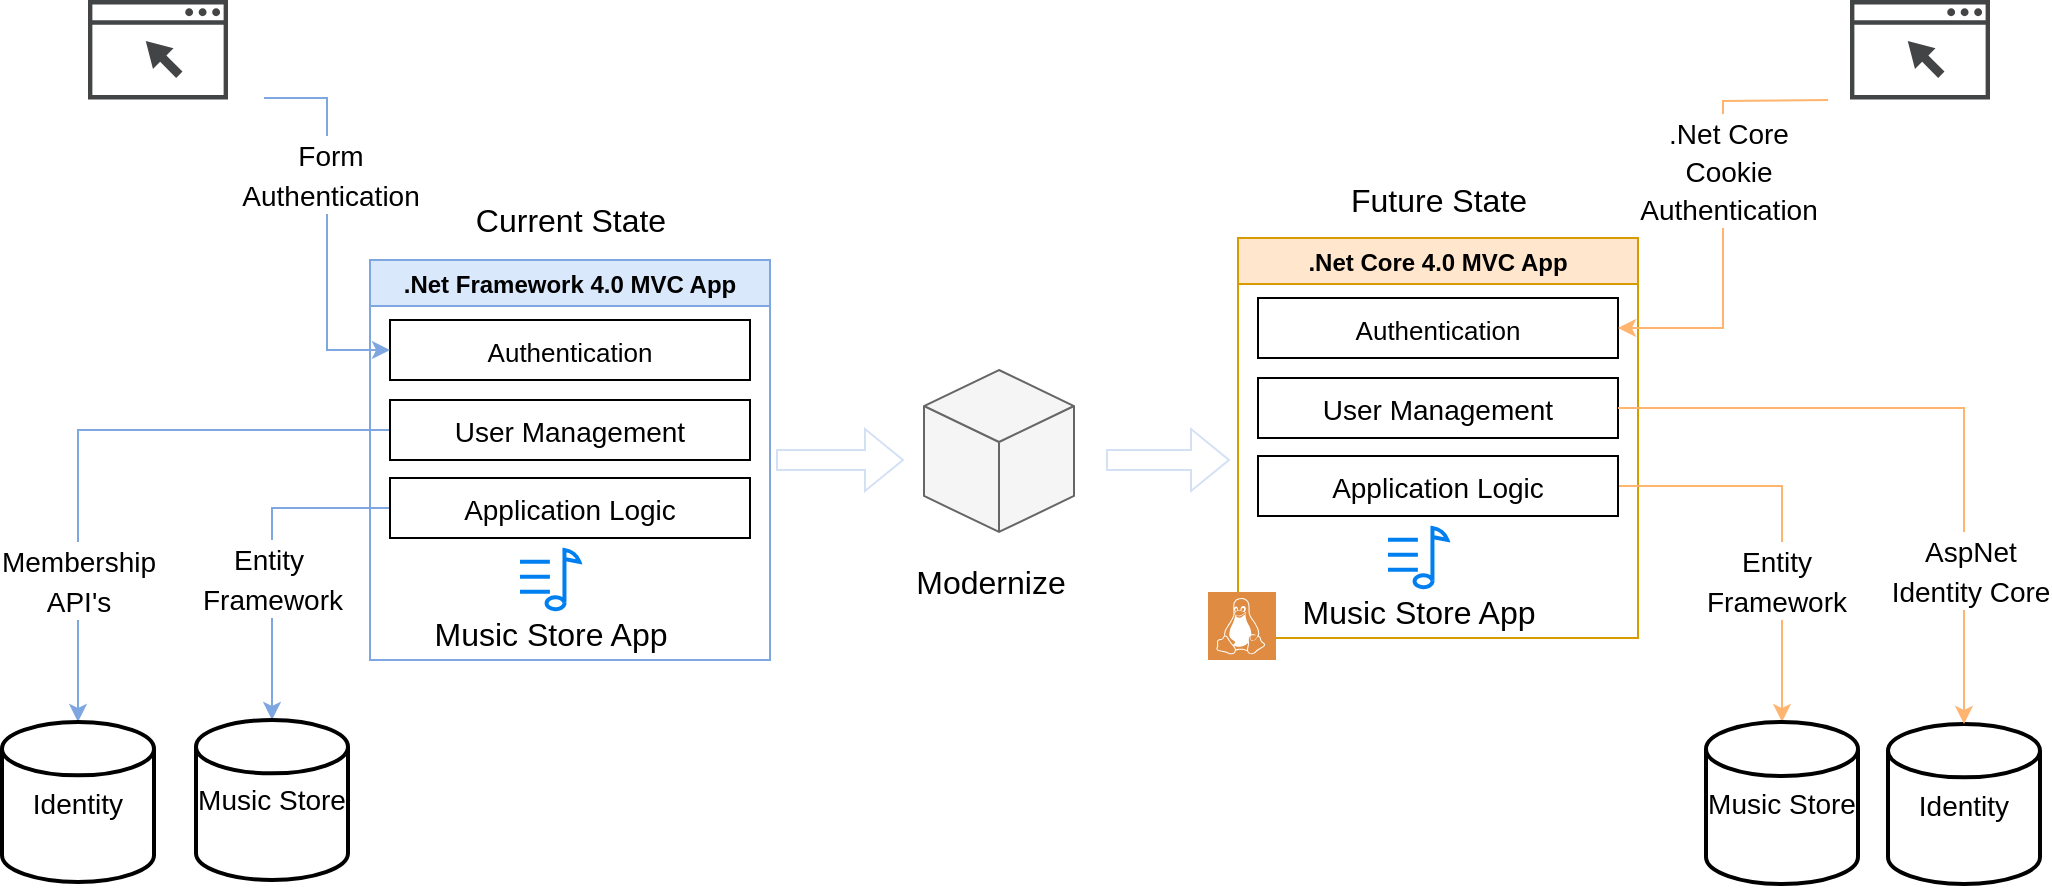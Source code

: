 <mxfile version="13.5.5" type="github">
  <diagram id="gPHuf9VsB1EnmT0cgGwY" name="Page-1">
    <mxGraphModel dx="1822" dy="794" grid="0" gridSize="10" guides="1" tooltips="1" connect="1" arrows="1" fold="1" page="0" pageScale="1" pageWidth="850" pageHeight="1100" math="0" shadow="0">
      <root>
        <mxCell id="0" />
        <mxCell id="1" parent="0" />
        <mxCell id="P4rQuA9o9oAKyjK2VUAx-17" value="" style="edgeStyle=orthogonalEdgeStyle;rounded=0;orthogonalLoop=1;jettySize=auto;html=1;fontSize=16;entryX=0.5;entryY=0;entryDx=0;entryDy=0;entryPerimeter=0;strokeColor=#7EA6E0;" edge="1" parent="1" source="P4rQuA9o9oAKyjK2VUAx-11" target="P4rQuA9o9oAKyjK2VUAx-20">
          <mxGeometry relative="1" as="geometry">
            <mxPoint x="35" y="420" as="targetPoint" />
          </mxGeometry>
        </mxCell>
        <mxCell id="P4rQuA9o9oAKyjK2VUAx-30" value="&lt;span style=&quot;font-size: 14px;&quot;&gt;Membership &lt;br&gt;API&#39;s&lt;/span&gt;" style="edgeLabel;html=1;align=center;verticalAlign=middle;resizable=0;points=[];fontSize=16;labelBackgroundColor=#ffffff;labelBorderColor=none;" vertex="1" connectable="0" parent="P4rQuA9o9oAKyjK2VUAx-17">
          <mxGeometry x="-0.066" y="44" relative="1" as="geometry">
            <mxPoint x="-15" y="30.85" as="offset" />
          </mxGeometry>
        </mxCell>
        <mxCell id="P4rQuA9o9oAKyjK2VUAx-56" value="" style="edgeStyle=orthogonalEdgeStyle;rounded=0;orthogonalLoop=1;jettySize=auto;html=1;startArrow=none;startFill=0;endArrow=classic;endFill=1;fontSize=16;fontColor=#000000;strokeColor=#D4E1F5;shape=flexArrow;" edge="1" parent="1">
          <mxGeometry relative="1" as="geometry">
            <mxPoint x="363" y="340" as="sourcePoint" />
            <mxPoint x="427" y="340" as="targetPoint" />
          </mxGeometry>
        </mxCell>
        <mxCell id="P4rQuA9o9oAKyjK2VUAx-2" value=".Net Framework 4.0 MVC App" style="swimlane;fillColor=#dae8fc;strokeColor=#7EA6E0;" vertex="1" parent="1">
          <mxGeometry x="160" y="240" width="200" height="200" as="geometry">
            <mxRectangle x="135" y="240" width="160" height="23" as="alternateBounds" />
          </mxGeometry>
        </mxCell>
        <mxCell id="P4rQuA9o9oAKyjK2VUAx-10" value="&lt;font style=&quot;font-size: 13px&quot;&gt;Authentication&lt;/font&gt;" style="rounded=0;whiteSpace=wrap;html=1;fontSize=16;" vertex="1" parent="P4rQuA9o9oAKyjK2VUAx-2">
          <mxGeometry x="10" y="30" width="180" height="30" as="geometry" />
        </mxCell>
        <mxCell id="P4rQuA9o9oAKyjK2VUAx-11" value="&lt;font style=&quot;font-size: 14px&quot;&gt;User Management&lt;/font&gt;" style="rounded=0;whiteSpace=wrap;html=1;fontSize=16;" vertex="1" parent="P4rQuA9o9oAKyjK2VUAx-2">
          <mxGeometry x="10" y="70" width="180" height="30" as="geometry" />
        </mxCell>
        <mxCell id="P4rQuA9o9oAKyjK2VUAx-9" value="" style="html=1;verticalLabelPosition=bottom;align=center;labelBackgroundColor=#ffffff;verticalAlign=top;strokeWidth=2;strokeColor=#0080F0;shadow=0;dashed=0;shape=mxgraph.ios7.icons.note;pointerEvents=1;fontSize=16;" vertex="1" parent="P4rQuA9o9oAKyjK2VUAx-2">
          <mxGeometry x="75" y="145" width="29.7" height="29.7" as="geometry" />
        </mxCell>
        <mxCell id="P4rQuA9o9oAKyjK2VUAx-27" value="&lt;font style=&quot;font-size: 16px&quot;&gt;Music Store App&lt;/font&gt;" style="text;html=1;align=center;verticalAlign=middle;resizable=0;points=[];autosize=1;fontSize=16;" vertex="1" parent="P4rQuA9o9oAKyjK2VUAx-2">
          <mxGeometry x="24.85" y="176.7" width="130" height="20" as="geometry" />
        </mxCell>
        <mxCell id="P4rQuA9o9oAKyjK2VUAx-7" value="Current State" style="text;html=1;align=center;verticalAlign=middle;resizable=0;points=[];autosize=1;fontSize=16;fontStyle=0" vertex="1" parent="1">
          <mxGeometry x="205" y="210" width="110" height="20" as="geometry" />
        </mxCell>
        <mxCell id="P4rQuA9o9oAKyjK2VUAx-19" value="" style="edgeStyle=orthogonalEdgeStyle;rounded=0;orthogonalLoop=1;jettySize=auto;html=1;fontSize=16;entryX=0.5;entryY=0;entryDx=0;entryDy=0;entryPerimeter=0;strokeColor=#7EA6E0;" edge="1" parent="1" source="P4rQuA9o9oAKyjK2VUAx-12" target="P4rQuA9o9oAKyjK2VUAx-21">
          <mxGeometry relative="1" as="geometry">
            <mxPoint x="95" y="420" as="targetPoint" />
          </mxGeometry>
        </mxCell>
        <mxCell id="P4rQuA9o9oAKyjK2VUAx-29" value="&lt;span style=&quot;font-size: 14px;&quot;&gt;Entity&amp;nbsp;&lt;/span&gt;&lt;br style=&quot;font-size: 14px;&quot;&gt;&lt;span style=&quot;font-size: 14px;&quot;&gt;Framework&lt;/span&gt;" style="edgeLabel;html=1;align=center;verticalAlign=middle;resizable=0;points=[];fontSize=16;labelBackgroundColor=#ffffff;labelBorderColor=none;" vertex="1" connectable="0" parent="P4rQuA9o9oAKyjK2VUAx-19">
          <mxGeometry x="0.649" y="1" relative="1" as="geometry">
            <mxPoint x="-1" y="-42" as="offset" />
          </mxGeometry>
        </mxCell>
        <mxCell id="P4rQuA9o9oAKyjK2VUAx-12" value="&lt;font style=&quot;font-size: 14px&quot;&gt;Application Logic&lt;/font&gt;" style="rounded=0;whiteSpace=wrap;html=1;fontSize=16;" vertex="1" parent="1">
          <mxGeometry x="170" y="349" width="180" height="30" as="geometry" />
        </mxCell>
        <mxCell id="P4rQuA9o9oAKyjK2VUAx-13" value="" style="pointerEvents=1;shadow=0;dashed=0;html=1;strokeColor=none;fillColor=#434445;aspect=fixed;labelPosition=center;verticalLabelPosition=bottom;verticalAlign=top;align=center;outlineConnect=0;shape=mxgraph.vvd.web_browser;fontSize=16;" vertex="1" parent="1">
          <mxGeometry x="19" y="110" width="70" height="49.7" as="geometry" />
        </mxCell>
        <mxCell id="P4rQuA9o9oAKyjK2VUAx-26" value="" style="edgeStyle=orthogonalEdgeStyle;rounded=0;orthogonalLoop=1;jettySize=auto;html=1;fontSize=16;entryX=0;entryY=0.5;entryDx=0;entryDy=0;strokeColor=#7EA6E0;" edge="1" parent="1" source="P4rQuA9o9oAKyjK2VUAx-14" target="P4rQuA9o9oAKyjK2VUAx-10">
          <mxGeometry relative="1" as="geometry" />
        </mxCell>
        <mxCell id="P4rQuA9o9oAKyjK2VUAx-31" value="&lt;span style=&quot;font-size: 14px&quot;&gt;Form &lt;br&gt;Authentication&lt;/span&gt;" style="edgeLabel;html=1;align=center;verticalAlign=middle;resizable=0;points=[];fontSize=16;labelBorderColor=none;" vertex="1" connectable="0" parent="P4rQuA9o9oAKyjK2VUAx-26">
          <mxGeometry x="-0.641" y="-21" relative="1" as="geometry">
            <mxPoint x="22" y="35" as="offset" />
          </mxGeometry>
        </mxCell>
        <mxCell id="P4rQuA9o9oAKyjK2VUAx-14" value="" style="shape=image;html=1;verticalAlign=top;verticalLabelPosition=bottom;labelBackgroundColor=#ffffff;imageAspect=0;aspect=fixed;image=https://cdn3.iconfinder.com/data/icons/tidee-food/24/016_049_cookie_biscuit_baking_food-128.png;fontSize=16;" vertex="1" parent="1">
          <mxGeometry x="67" y="139" width="40" height="40" as="geometry" />
        </mxCell>
        <mxCell id="P4rQuA9o9oAKyjK2VUAx-20" value="&lt;font style=&quot;font-size: 14px&quot;&gt;Identity&lt;/font&gt;" style="strokeWidth=2;html=1;shape=mxgraph.flowchart.database;whiteSpace=wrap;fontSize=16;" vertex="1" parent="1">
          <mxGeometry x="-24" y="471" width="76" height="80" as="geometry" />
        </mxCell>
        <mxCell id="P4rQuA9o9oAKyjK2VUAx-21" value="&lt;blockquote style=&quot;margin: 0 0 0 40px ; border: none ; padding: 0px&quot;&gt;&lt;/blockquote&gt;&lt;span style=&quot;font-size: 14px&quot;&gt;&lt;div&gt;&lt;span&gt;Music&amp;nbsp;&lt;/span&gt;&lt;span&gt;Store&lt;/span&gt;&lt;/div&gt;&lt;/span&gt;" style="strokeWidth=2;html=1;shape=mxgraph.flowchart.database;whiteSpace=wrap;fontSize=16;" vertex="1" parent="1">
          <mxGeometry x="73" y="470" width="76" height="80" as="geometry" />
        </mxCell>
        <mxCell id="P4rQuA9o9oAKyjK2VUAx-32" value="" style="html=1;whiteSpace=wrap;shape=isoCube2;backgroundOutline=1;isoAngle=15;labelBackgroundColor=#D4E1F5;fontSize=16;fillColor=#f5f5f5;strokeColor=#666666;fontColor=#333333;" vertex="1" parent="1">
          <mxGeometry x="437" y="295" width="75" height="81" as="geometry" />
        </mxCell>
        <mxCell id="P4rQuA9o9oAKyjK2VUAx-33" value="Modernize" style="text;html=1;align=center;verticalAlign=middle;resizable=0;points=[];autosize=1;fontSize=16;" vertex="1" parent="1">
          <mxGeometry x="427.5" y="389" width="85" height="23" as="geometry" />
        </mxCell>
        <mxCell id="P4rQuA9o9oAKyjK2VUAx-34" value=".Net Core 4.0 MVC App" style="swimlane;fillColor=#ffe6cc;strokeColor=#d79b00;" vertex="1" parent="1">
          <mxGeometry x="594" y="229" width="200" height="200" as="geometry">
            <mxRectangle x="135" y="240" width="160" height="23" as="alternateBounds" />
          </mxGeometry>
        </mxCell>
        <mxCell id="P4rQuA9o9oAKyjK2VUAx-35" value="&lt;font style=&quot;font-size: 13px&quot;&gt;Authentication&lt;/font&gt;" style="rounded=0;whiteSpace=wrap;html=1;fontSize=16;" vertex="1" parent="P4rQuA9o9oAKyjK2VUAx-34">
          <mxGeometry x="10" y="30" width="180" height="30" as="geometry" />
        </mxCell>
        <mxCell id="P4rQuA9o9oAKyjK2VUAx-36" value="&lt;font style=&quot;font-size: 14px&quot;&gt;User Management&lt;/font&gt;" style="rounded=0;whiteSpace=wrap;html=1;fontSize=16;" vertex="1" parent="P4rQuA9o9oAKyjK2VUAx-34">
          <mxGeometry x="10" y="70" width="180" height="30" as="geometry" />
        </mxCell>
        <mxCell id="P4rQuA9o9oAKyjK2VUAx-37" value="" style="html=1;verticalLabelPosition=bottom;align=center;labelBackgroundColor=#ffffff;verticalAlign=top;strokeWidth=2;strokeColor=#0080F0;shadow=0;dashed=0;shape=mxgraph.ios7.icons.note;pointerEvents=1;fontSize=16;" vertex="1" parent="P4rQuA9o9oAKyjK2VUAx-34">
          <mxGeometry x="75" y="145" width="29.7" height="29.7" as="geometry" />
        </mxCell>
        <mxCell id="P4rQuA9o9oAKyjK2VUAx-38" value="&lt;font style=&quot;font-size: 16px&quot;&gt;Music Store App&lt;/font&gt;" style="text;html=1;align=center;verticalAlign=middle;resizable=0;points=[];autosize=1;fontSize=16;" vertex="1" parent="P4rQuA9o9oAKyjK2VUAx-34">
          <mxGeometry x="24.85" y="176.7" width="130" height="20" as="geometry" />
        </mxCell>
        <mxCell id="P4rQuA9o9oAKyjK2VUAx-39" value="Future State" style="text;html=1;align=center;verticalAlign=middle;resizable=0;points=[];autosize=1;fontSize=16;fontStyle=0" vertex="1" parent="1">
          <mxGeometry x="645" y="198" width="98" height="23" as="geometry" />
        </mxCell>
        <mxCell id="P4rQuA9o9oAKyjK2VUAx-47" value="" style="edgeStyle=orthogonalEdgeStyle;rounded=0;orthogonalLoop=1;jettySize=auto;html=1;fontSize=16;entryX=0.5;entryY=0;entryDx=0;entryDy=0;entryPerimeter=0;strokeColor=#FFB570;" edge="1" parent="1" source="P4rQuA9o9oAKyjK2VUAx-40" target="P4rQuA9o9oAKyjK2VUAx-45">
          <mxGeometry relative="1" as="geometry" />
        </mxCell>
        <mxCell id="P4rQuA9o9oAKyjK2VUAx-48" value="&lt;font style=&quot;font-size: 14px&quot;&gt;Entity&lt;br&gt;Framework&lt;/font&gt;" style="edgeLabel;html=1;align=center;verticalAlign=middle;resizable=0;points=[];fontSize=16;labelBorderColor=none;" vertex="1" connectable="0" parent="P4rQuA9o9oAKyjK2VUAx-47">
          <mxGeometry x="-0.222" y="-40" relative="1" as="geometry">
            <mxPoint x="1" y="6.85" as="offset" />
          </mxGeometry>
        </mxCell>
        <mxCell id="P4rQuA9o9oAKyjK2VUAx-40" value="&lt;font style=&quot;font-size: 14px&quot;&gt;Application Logic&lt;/font&gt;" style="rounded=0;whiteSpace=wrap;html=1;fontSize=16;" vertex="1" parent="1">
          <mxGeometry x="604" y="338" width="180" height="30" as="geometry" />
        </mxCell>
        <mxCell id="P4rQuA9o9oAKyjK2VUAx-41" value="" style="pointerEvents=1;shadow=0;dashed=0;html=1;strokeColor=none;fillColor=#DF8C42;labelPosition=center;verticalLabelPosition=bottom;verticalAlign=top;align=center;outlineConnect=0;shape=mxgraph.veeam2.linux;labelBackgroundColor=#D4E1F5;fontSize=16;" vertex="1" parent="1">
          <mxGeometry x="579" y="406" width="34" height="34" as="geometry" />
        </mxCell>
        <mxCell id="P4rQuA9o9oAKyjK2VUAx-53" value="" style="edgeStyle=orthogonalEdgeStyle;rounded=0;orthogonalLoop=1;jettySize=auto;html=1;strokeColor=#FFB570;fontSize=16;fontColor=#000000;entryX=1;entryY=0.5;entryDx=0;entryDy=0;" edge="1" parent="1" target="P4rQuA9o9oAKyjK2VUAx-35">
          <mxGeometry relative="1" as="geometry">
            <mxPoint x="889" y="160" as="sourcePoint" />
            <mxPoint x="935" y="239.7" as="targetPoint" />
          </mxGeometry>
        </mxCell>
        <mxCell id="P4rQuA9o9oAKyjK2VUAx-54" value="&lt;font style=&quot;font-size: 14px&quot;&gt;.Net Core&lt;br&gt;Cookie&lt;br&gt;Authentication&lt;/font&gt;" style="edgeLabel;html=1;align=center;verticalAlign=middle;resizable=0;points=[];fontSize=16;fontColor=#000000;" vertex="1" connectable="0" parent="P4rQuA9o9oAKyjK2VUAx-53">
          <mxGeometry x="-0.21" y="2" relative="1" as="geometry">
            <mxPoint as="offset" />
          </mxGeometry>
        </mxCell>
        <mxCell id="P4rQuA9o9oAKyjK2VUAx-42" value="" style="pointerEvents=1;shadow=0;dashed=0;html=1;strokeColor=none;fillColor=#434445;aspect=fixed;labelPosition=center;verticalLabelPosition=bottom;verticalAlign=top;align=center;outlineConnect=0;shape=mxgraph.vvd.web_browser;fontSize=16;" vertex="1" parent="1">
          <mxGeometry x="900" y="110" width="70" height="49.7" as="geometry" />
        </mxCell>
        <mxCell id="P4rQuA9o9oAKyjK2VUAx-43" value="" style="shape=image;html=1;verticalAlign=top;verticalLabelPosition=bottom;labelBackgroundColor=#ffffff;imageAspect=0;aspect=fixed;image=https://cdn3.iconfinder.com/data/icons/tidee-food/24/016_049_cookie_biscuit_baking_food-128.png;fontSize=16;" vertex="1" parent="1">
          <mxGeometry x="882" y="140" width="40" height="40" as="geometry" />
        </mxCell>
        <mxCell id="P4rQuA9o9oAKyjK2VUAx-44" value="&lt;font style=&quot;font-size: 14px&quot;&gt;Identity&lt;/font&gt;" style="strokeWidth=2;html=1;shape=mxgraph.flowchart.database;whiteSpace=wrap;fontSize=16;" vertex="1" parent="1">
          <mxGeometry x="919" y="472" width="76" height="80" as="geometry" />
        </mxCell>
        <mxCell id="P4rQuA9o9oAKyjK2VUAx-45" value="&lt;blockquote style=&quot;margin: 0 0 0 40px ; border: none ; padding: 0px&quot;&gt;&lt;/blockquote&gt;&lt;span style=&quot;font-size: 14px&quot;&gt;&lt;div&gt;&lt;span&gt;Music&amp;nbsp;&lt;/span&gt;&lt;span&gt;Store&lt;/span&gt;&lt;/div&gt;&lt;/span&gt;" style="strokeWidth=2;html=1;shape=mxgraph.flowchart.database;whiteSpace=wrap;fontSize=16;" vertex="1" parent="1">
          <mxGeometry x="828" y="471" width="76" height="81" as="geometry" />
        </mxCell>
        <mxCell id="P4rQuA9o9oAKyjK2VUAx-50" value="" style="edgeStyle=orthogonalEdgeStyle;rounded=0;orthogonalLoop=1;jettySize=auto;html=1;fontSize=16;entryX=0.5;entryY=0;entryDx=0;entryDy=0;entryPerimeter=0;strokeColor=#FFB570;" edge="1" parent="1" source="P4rQuA9o9oAKyjK2VUAx-36" target="P4rQuA9o9oAKyjK2VUAx-44">
          <mxGeometry relative="1" as="geometry">
            <mxPoint x="894" y="314" as="targetPoint" />
          </mxGeometry>
        </mxCell>
        <mxCell id="P4rQuA9o9oAKyjK2VUAx-51" value="&lt;font style=&quot;font-size: 14px&quot;&gt;AspNet&lt;br&gt;Identity Core&lt;/font&gt;" style="edgeLabel;html=1;align=center;verticalAlign=middle;resizable=0;points=[];fontSize=16;labelBorderColor=none;" vertex="1" connectable="0" parent="P4rQuA9o9oAKyjK2VUAx-50">
          <mxGeometry x="0.045" y="-58" relative="1" as="geometry">
            <mxPoint x="61" y="81" as="offset" />
          </mxGeometry>
        </mxCell>
        <mxCell id="P4rQuA9o9oAKyjK2VUAx-57" value="" style="edgeStyle=orthogonalEdgeStyle;rounded=0;orthogonalLoop=1;jettySize=auto;html=1;startArrow=none;startFill=0;endArrow=classic;endFill=1;fontSize=16;fontColor=#000000;strokeColor=#D4E1F5;shape=flexArrow;" edge="1" parent="1">
          <mxGeometry relative="1" as="geometry">
            <mxPoint x="528" y="340" as="sourcePoint" />
            <mxPoint x="590" y="340" as="targetPoint" />
          </mxGeometry>
        </mxCell>
      </root>
    </mxGraphModel>
  </diagram>
</mxfile>
